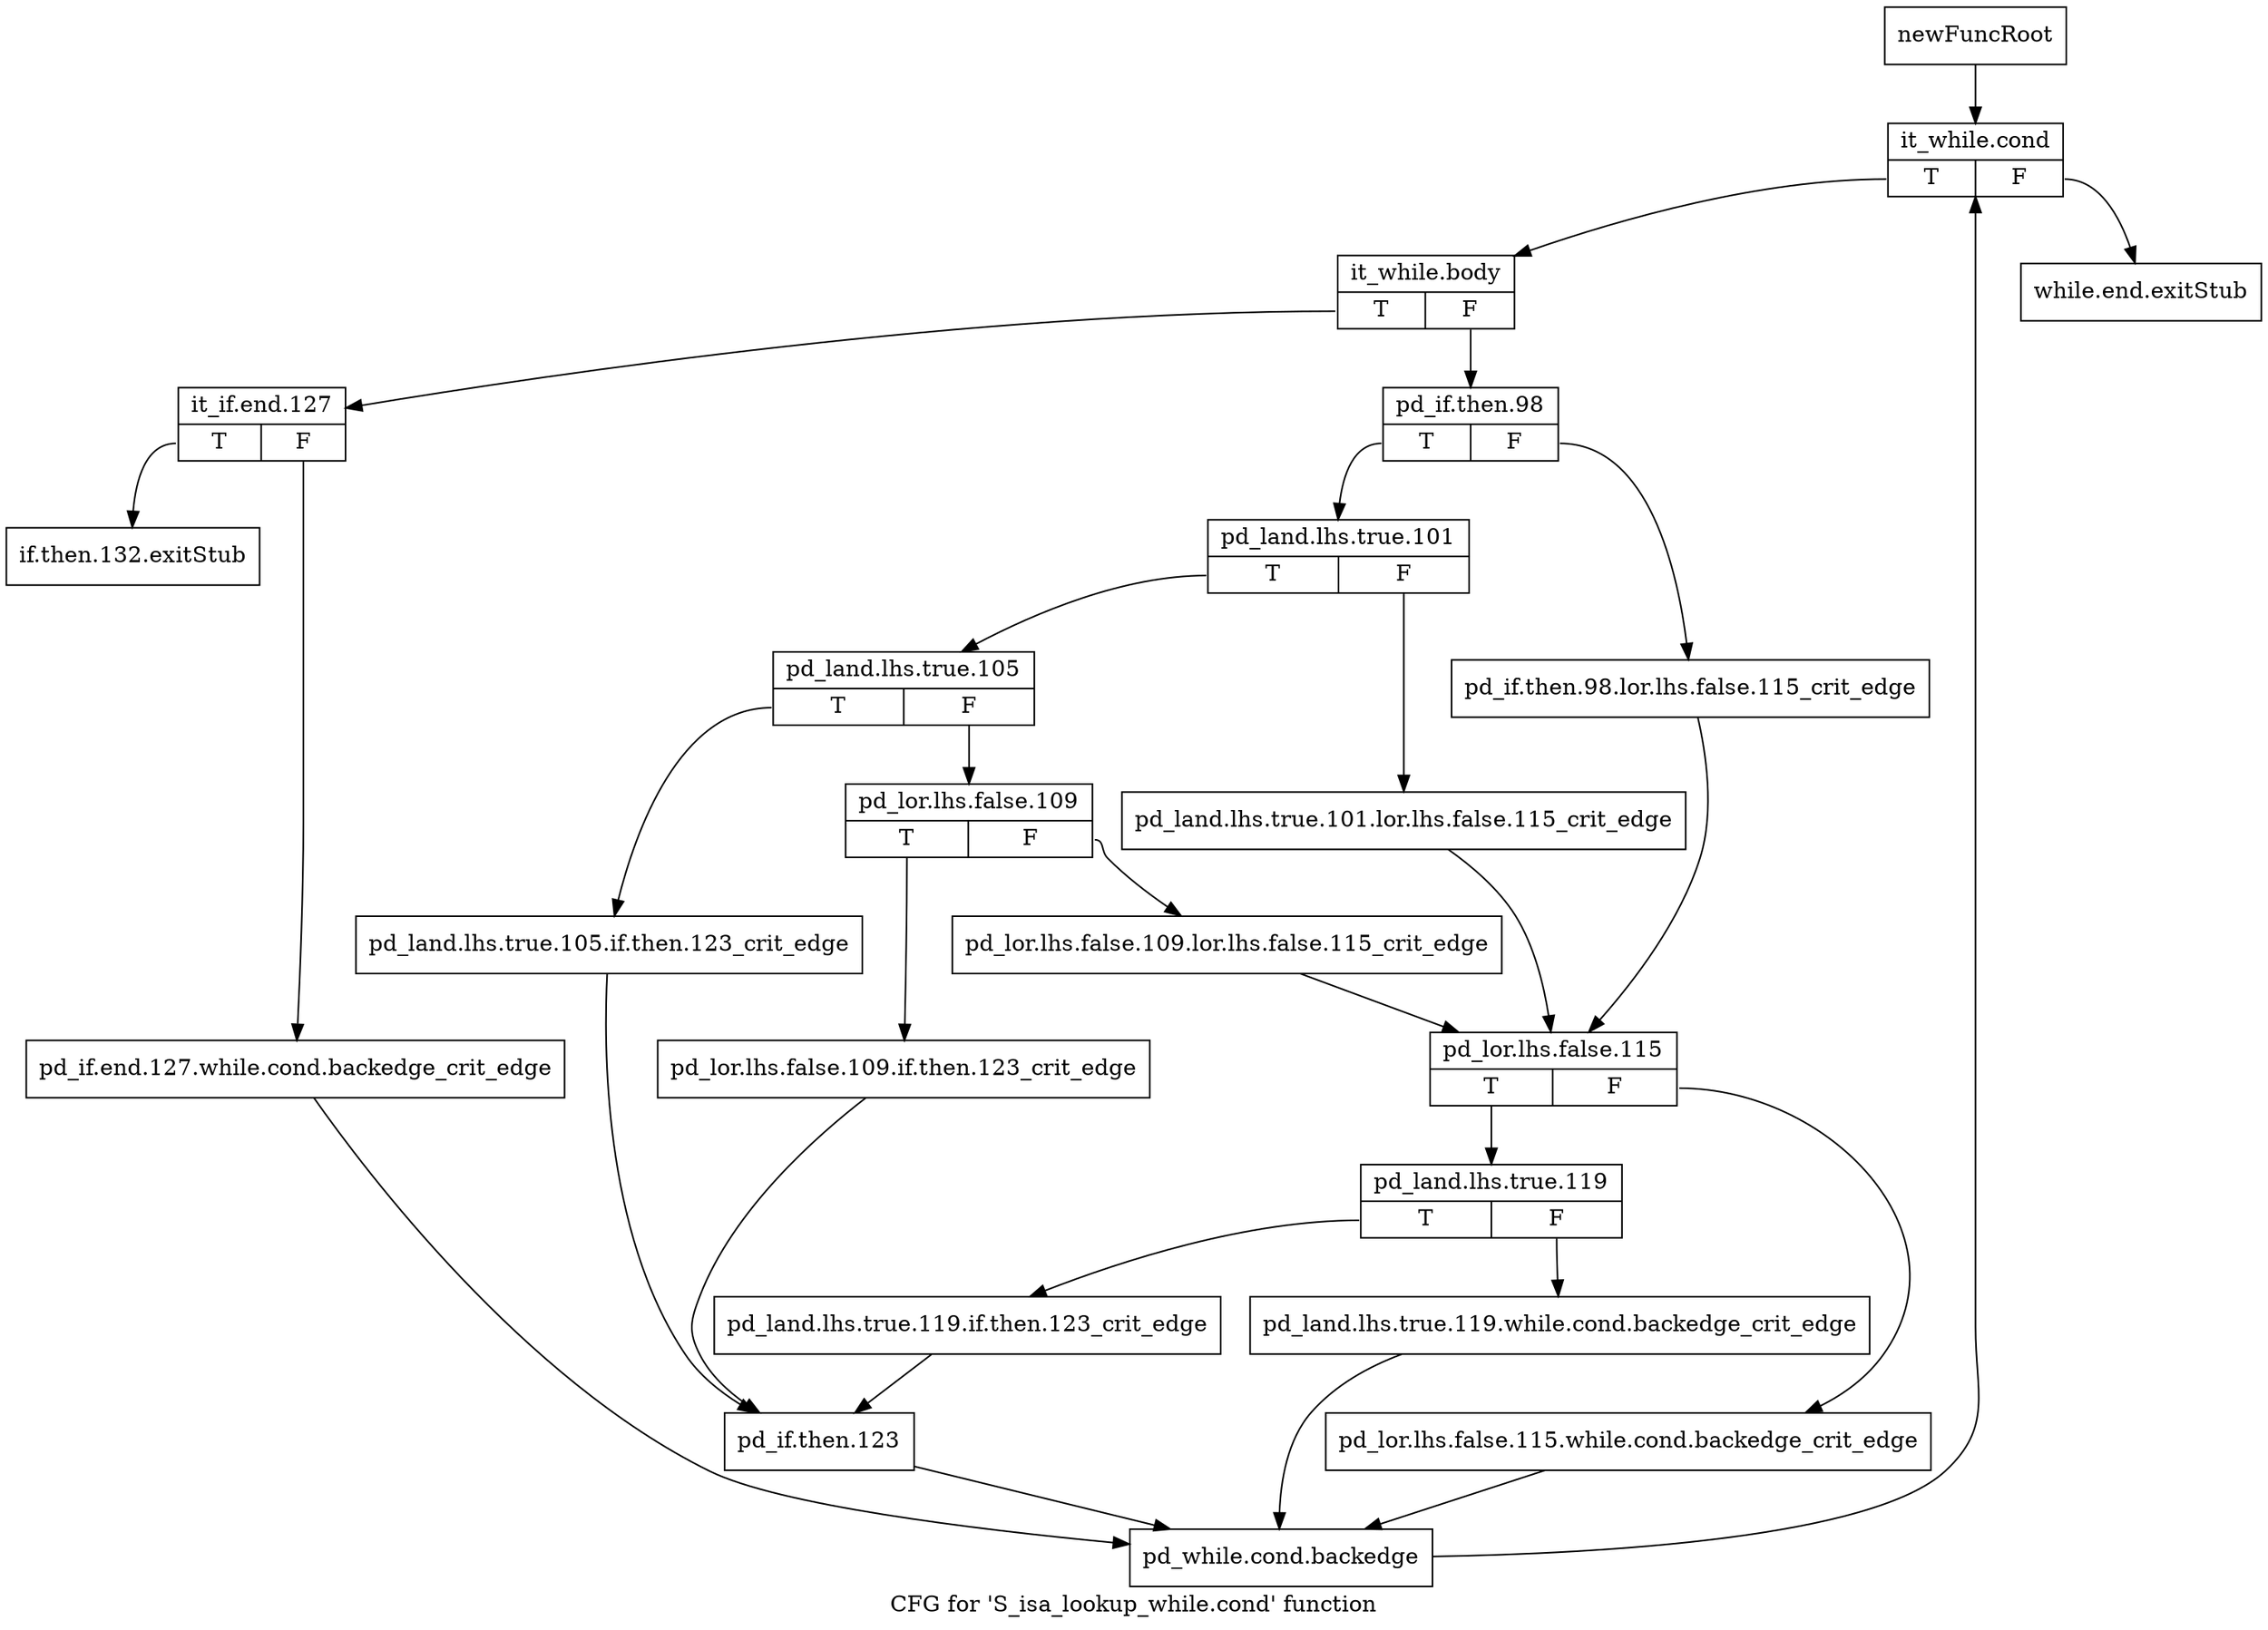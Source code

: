digraph "CFG for 'S_isa_lookup_while.cond' function" {
	label="CFG for 'S_isa_lookup_while.cond' function";

	Node0x57cd700 [shape=record,label="{newFuncRoot}"];
	Node0x57cd700 -> Node0x57cd7f0;
	Node0x57cd750 [shape=record,label="{while.end.exitStub}"];
	Node0x57cd7a0 [shape=record,label="{if.then.132.exitStub}"];
	Node0x57cd7f0 [shape=record,label="{it_while.cond|{<s0>T|<s1>F}}"];
	Node0x57cd7f0:s0 -> Node0x57cd840;
	Node0x57cd7f0:s1 -> Node0x57cd750;
	Node0x57cd840 [shape=record,label="{it_while.body|{<s0>T|<s1>F}}"];
	Node0x57cd840:s0 -> Node0x57cdd40;
	Node0x57cd840:s1 -> Node0x57cd890;
	Node0x57cd890 [shape=record,label="{pd_if.then.98|{<s0>T|<s1>F}}"];
	Node0x57cd890:s0 -> Node0x57cd930;
	Node0x57cd890:s1 -> Node0x57cd8e0;
	Node0x57cd8e0 [shape=record,label="{pd_if.then.98.lor.lhs.false.115_crit_edge}"];
	Node0x57cd8e0 -> Node0x57cdac0;
	Node0x57cd930 [shape=record,label="{pd_land.lhs.true.101|{<s0>T|<s1>F}}"];
	Node0x57cd930:s0 -> Node0x57cd9d0;
	Node0x57cd930:s1 -> Node0x57cd980;
	Node0x57cd980 [shape=record,label="{pd_land.lhs.true.101.lor.lhs.false.115_crit_edge}"];
	Node0x57cd980 -> Node0x57cdac0;
	Node0x57cd9d0 [shape=record,label="{pd_land.lhs.true.105|{<s0>T|<s1>F}}"];
	Node0x57cd9d0:s0 -> Node0x57cdca0;
	Node0x57cd9d0:s1 -> Node0x57cda20;
	Node0x57cda20 [shape=record,label="{pd_lor.lhs.false.109|{<s0>T|<s1>F}}"];
	Node0x57cda20:s0 -> Node0x57cdc50;
	Node0x57cda20:s1 -> Node0x57cda70;
	Node0x57cda70 [shape=record,label="{pd_lor.lhs.false.109.lor.lhs.false.115_crit_edge}"];
	Node0x57cda70 -> Node0x57cdac0;
	Node0x57cdac0 [shape=record,label="{pd_lor.lhs.false.115|{<s0>T|<s1>F}}"];
	Node0x57cdac0:s0 -> Node0x57cdb60;
	Node0x57cdac0:s1 -> Node0x57cdb10;
	Node0x57cdb10 [shape=record,label="{pd_lor.lhs.false.115.while.cond.backedge_crit_edge}"];
	Node0x57cdb10 -> Node0x57cdde0;
	Node0x57cdb60 [shape=record,label="{pd_land.lhs.true.119|{<s0>T|<s1>F}}"];
	Node0x57cdb60:s0 -> Node0x57cdc00;
	Node0x57cdb60:s1 -> Node0x57cdbb0;
	Node0x57cdbb0 [shape=record,label="{pd_land.lhs.true.119.while.cond.backedge_crit_edge}"];
	Node0x57cdbb0 -> Node0x57cdde0;
	Node0x57cdc00 [shape=record,label="{pd_land.lhs.true.119.if.then.123_crit_edge}"];
	Node0x57cdc00 -> Node0x57cdcf0;
	Node0x57cdc50 [shape=record,label="{pd_lor.lhs.false.109.if.then.123_crit_edge}"];
	Node0x57cdc50 -> Node0x57cdcf0;
	Node0x57cdca0 [shape=record,label="{pd_land.lhs.true.105.if.then.123_crit_edge}"];
	Node0x57cdca0 -> Node0x57cdcf0;
	Node0x57cdcf0 [shape=record,label="{pd_if.then.123}"];
	Node0x57cdcf0 -> Node0x57cdde0;
	Node0x57cdd40 [shape=record,label="{it_if.end.127|{<s0>T|<s1>F}}"];
	Node0x57cdd40:s0 -> Node0x57cd7a0;
	Node0x57cdd40:s1 -> Node0x57cdd90;
	Node0x57cdd90 [shape=record,label="{pd_if.end.127.while.cond.backedge_crit_edge}"];
	Node0x57cdd90 -> Node0x57cdde0;
	Node0x57cdde0 [shape=record,label="{pd_while.cond.backedge}"];
	Node0x57cdde0 -> Node0x57cd7f0;
}
